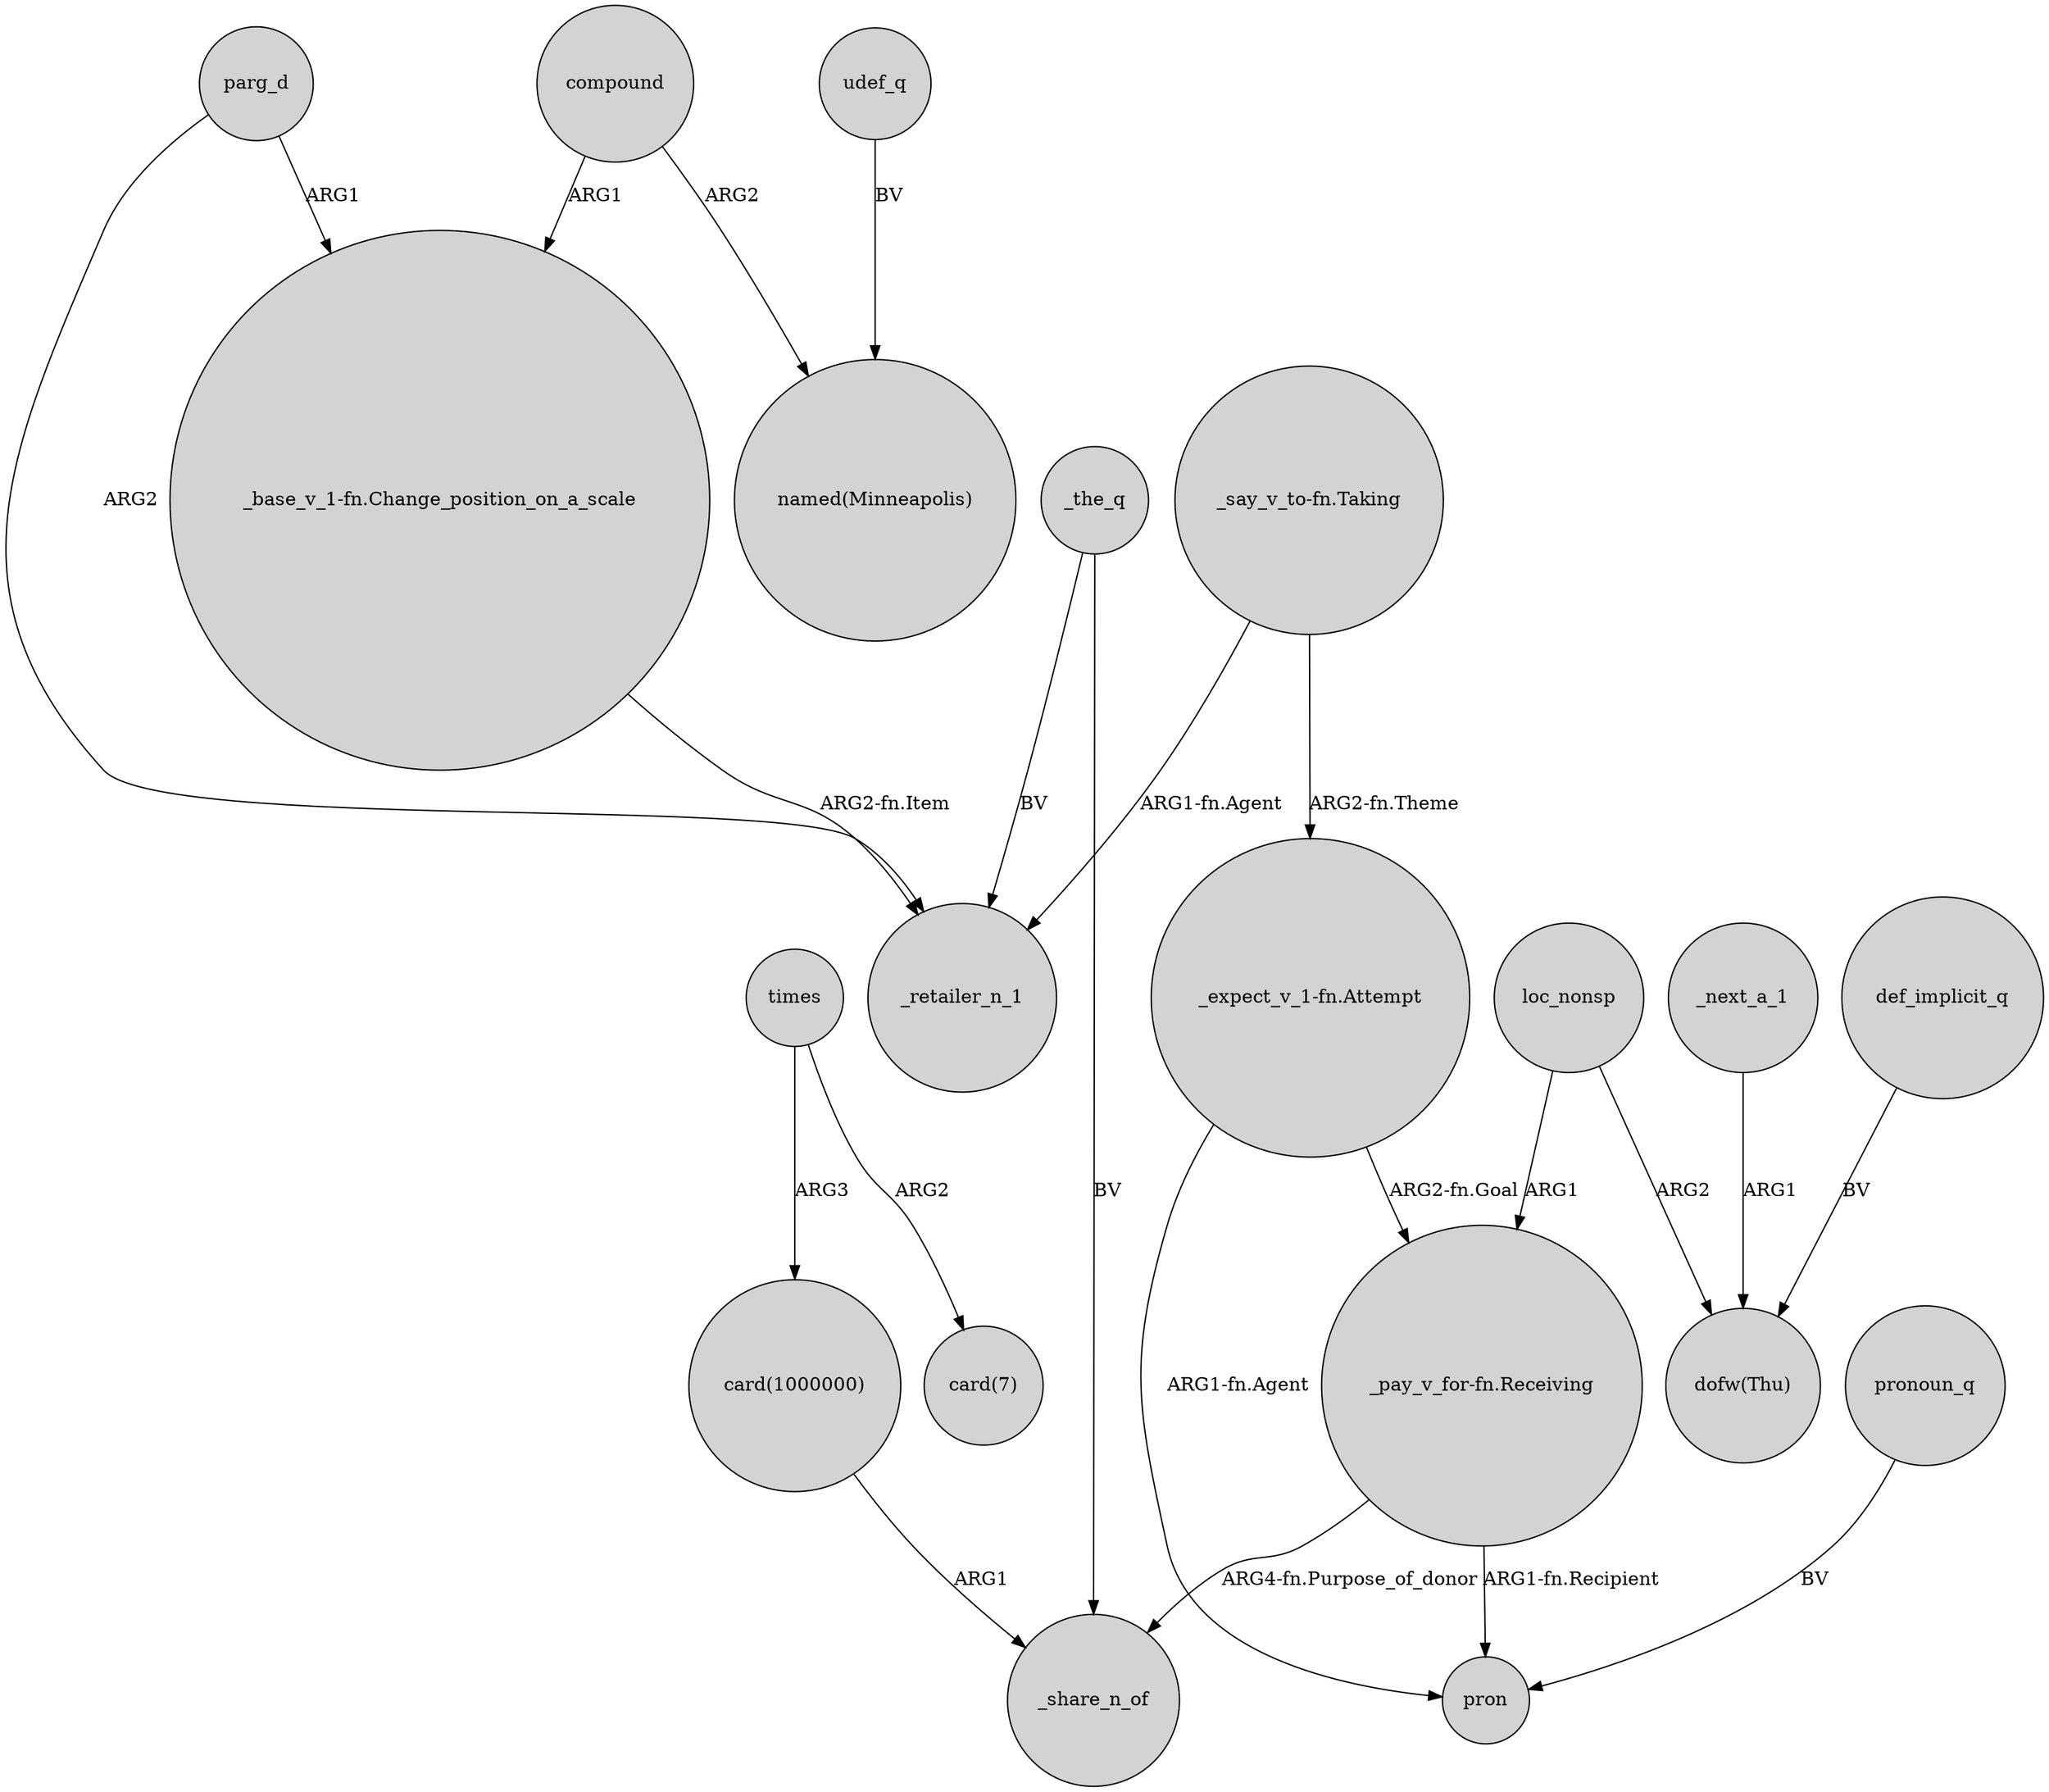 digraph {
	node [shape=circle style=filled]
	parg_d -> _retailer_n_1 [label=ARG2]
	"_pay_v_for-fn.Receiving" -> _share_n_of [label="ARG4-fn.Purpose_of_donor"]
	"_expect_v_1-fn.Attempt" -> pron [label="ARG1-fn.Agent"]
	"_pay_v_for-fn.Receiving" -> pron [label="ARG1-fn.Recipient"]
	parg_d -> "_base_v_1-fn.Change_position_on_a_scale" [label=ARG1]
	_the_q -> _share_n_of [label=BV]
	times -> "card(1000000)" [label=ARG3]
	_the_q -> _retailer_n_1 [label=BV]
	_next_a_1 -> "dofw(Thu)" [label=ARG1]
	times -> "card(7)" [label=ARG2]
	pronoun_q -> pron [label=BV]
	"_expect_v_1-fn.Attempt" -> "_pay_v_for-fn.Receiving" [label="ARG2-fn.Goal"]
	def_implicit_q -> "dofw(Thu)" [label=BV]
	udef_q -> "named(Minneapolis)" [label=BV]
	compound -> "_base_v_1-fn.Change_position_on_a_scale" [label=ARG1]
	"card(1000000)" -> _share_n_of [label=ARG1]
	"_base_v_1-fn.Change_position_on_a_scale" -> _retailer_n_1 [label="ARG2-fn.Item"]
	loc_nonsp -> "_pay_v_for-fn.Receiving" [label=ARG1]
	"_say_v_to-fn.Taking" -> _retailer_n_1 [label="ARG1-fn.Agent"]
	loc_nonsp -> "dofw(Thu)" [label=ARG2]
	compound -> "named(Minneapolis)" [label=ARG2]
	"_say_v_to-fn.Taking" -> "_expect_v_1-fn.Attempt" [label="ARG2-fn.Theme"]
}

